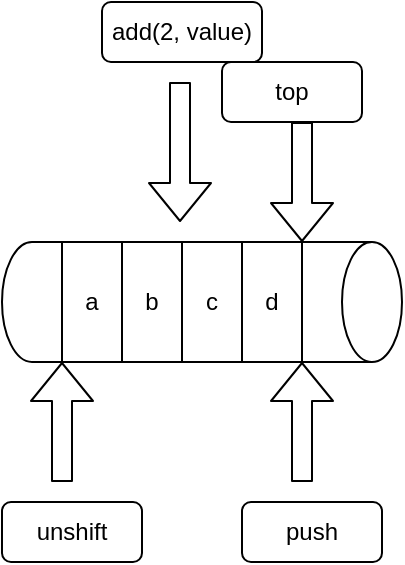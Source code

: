 <mxfile version="13.7.5" type="github">
  <diagram id="RrEE1tscm05q4rtECRgB" name="Page-1">
    <mxGraphModel dx="266" dy="543" grid="1" gridSize="10" guides="1" tooltips="1" connect="1" arrows="1" fold="1" page="1" pageScale="1" pageWidth="850" pageHeight="1100" math="0" shadow="0">
      <root>
        <mxCell id="0" />
        <mxCell id="1" parent="0" />
        <mxCell id="CzCdqUyvz-RtSxYi0whU-1" value="" style="shape=cylinder3;whiteSpace=wrap;html=1;boundedLbl=1;backgroundOutline=1;size=15;rotation=90;" vertex="1" parent="1">
          <mxGeometry x="160" y="110" width="60" height="200" as="geometry" />
        </mxCell>
        <mxCell id="CzCdqUyvz-RtSxYi0whU-2" value="a" style="rounded=0;whiteSpace=wrap;html=1;" vertex="1" parent="1">
          <mxGeometry x="120" y="180" width="30" height="60" as="geometry" />
        </mxCell>
        <mxCell id="CzCdqUyvz-RtSxYi0whU-4" value="b" style="rounded=0;whiteSpace=wrap;html=1;" vertex="1" parent="1">
          <mxGeometry x="150" y="180" width="30" height="60" as="geometry" />
        </mxCell>
        <mxCell id="CzCdqUyvz-RtSxYi0whU-5" value="c" style="rounded=0;whiteSpace=wrap;html=1;" vertex="1" parent="1">
          <mxGeometry x="180" y="180" width="30" height="60" as="geometry" />
        </mxCell>
        <mxCell id="CzCdqUyvz-RtSxYi0whU-6" value="d" style="rounded=0;whiteSpace=wrap;html=1;" vertex="1" parent="1">
          <mxGeometry x="210" y="180" width="30" height="60" as="geometry" />
        </mxCell>
        <mxCell id="CzCdqUyvz-RtSxYi0whU-7" value="push" style="rounded=1;whiteSpace=wrap;html=1;" vertex="1" parent="1">
          <mxGeometry x="210" y="310" width="70" height="30" as="geometry" />
        </mxCell>
        <mxCell id="CzCdqUyvz-RtSxYi0whU-8" value="" style="shape=flexArrow;endArrow=classic;html=1;entryX=1;entryY=1;entryDx=0;entryDy=0;" edge="1" parent="1" target="CzCdqUyvz-RtSxYi0whU-6">
          <mxGeometry width="50" height="50" relative="1" as="geometry">
            <mxPoint x="240" y="300" as="sourcePoint" />
            <mxPoint x="220" y="250" as="targetPoint" />
          </mxGeometry>
        </mxCell>
        <mxCell id="CzCdqUyvz-RtSxYi0whU-9" value="unshift" style="rounded=1;whiteSpace=wrap;html=1;" vertex="1" parent="1">
          <mxGeometry x="90" y="310" width="70" height="30" as="geometry" />
        </mxCell>
        <mxCell id="CzCdqUyvz-RtSxYi0whU-11" value="" style="shape=flexArrow;endArrow=classic;html=1;entryX=1;entryY=1;entryDx=0;entryDy=0;" edge="1" parent="1">
          <mxGeometry width="50" height="50" relative="1" as="geometry">
            <mxPoint x="120" y="300" as="sourcePoint" />
            <mxPoint x="120" y="240" as="targetPoint" />
          </mxGeometry>
        </mxCell>
        <mxCell id="CzCdqUyvz-RtSxYi0whU-12" value="add(2, value)" style="rounded=1;whiteSpace=wrap;html=1;" vertex="1" parent="1">
          <mxGeometry x="140" y="60" width="80" height="30" as="geometry" />
        </mxCell>
        <mxCell id="CzCdqUyvz-RtSxYi0whU-14" value="" style="shape=flexArrow;endArrow=classic;html=1;" edge="1" parent="1">
          <mxGeometry width="50" height="50" relative="1" as="geometry">
            <mxPoint x="179" y="100" as="sourcePoint" />
            <mxPoint x="179" y="170" as="targetPoint" />
          </mxGeometry>
        </mxCell>
        <mxCell id="CzCdqUyvz-RtSxYi0whU-15" value="top" style="rounded=1;whiteSpace=wrap;html=1;" vertex="1" parent="1">
          <mxGeometry x="200" y="90" width="70" height="30" as="geometry" />
        </mxCell>
        <mxCell id="CzCdqUyvz-RtSxYi0whU-16" value="" style="shape=flexArrow;endArrow=classic;html=1;entryX=1;entryY=0;entryDx=0;entryDy=0;" edge="1" parent="1" target="CzCdqUyvz-RtSxYi0whU-6">
          <mxGeometry width="50" height="50" relative="1" as="geometry">
            <mxPoint x="240" y="120" as="sourcePoint" />
            <mxPoint x="240" y="160" as="targetPoint" />
          </mxGeometry>
        </mxCell>
      </root>
    </mxGraphModel>
  </diagram>
</mxfile>
